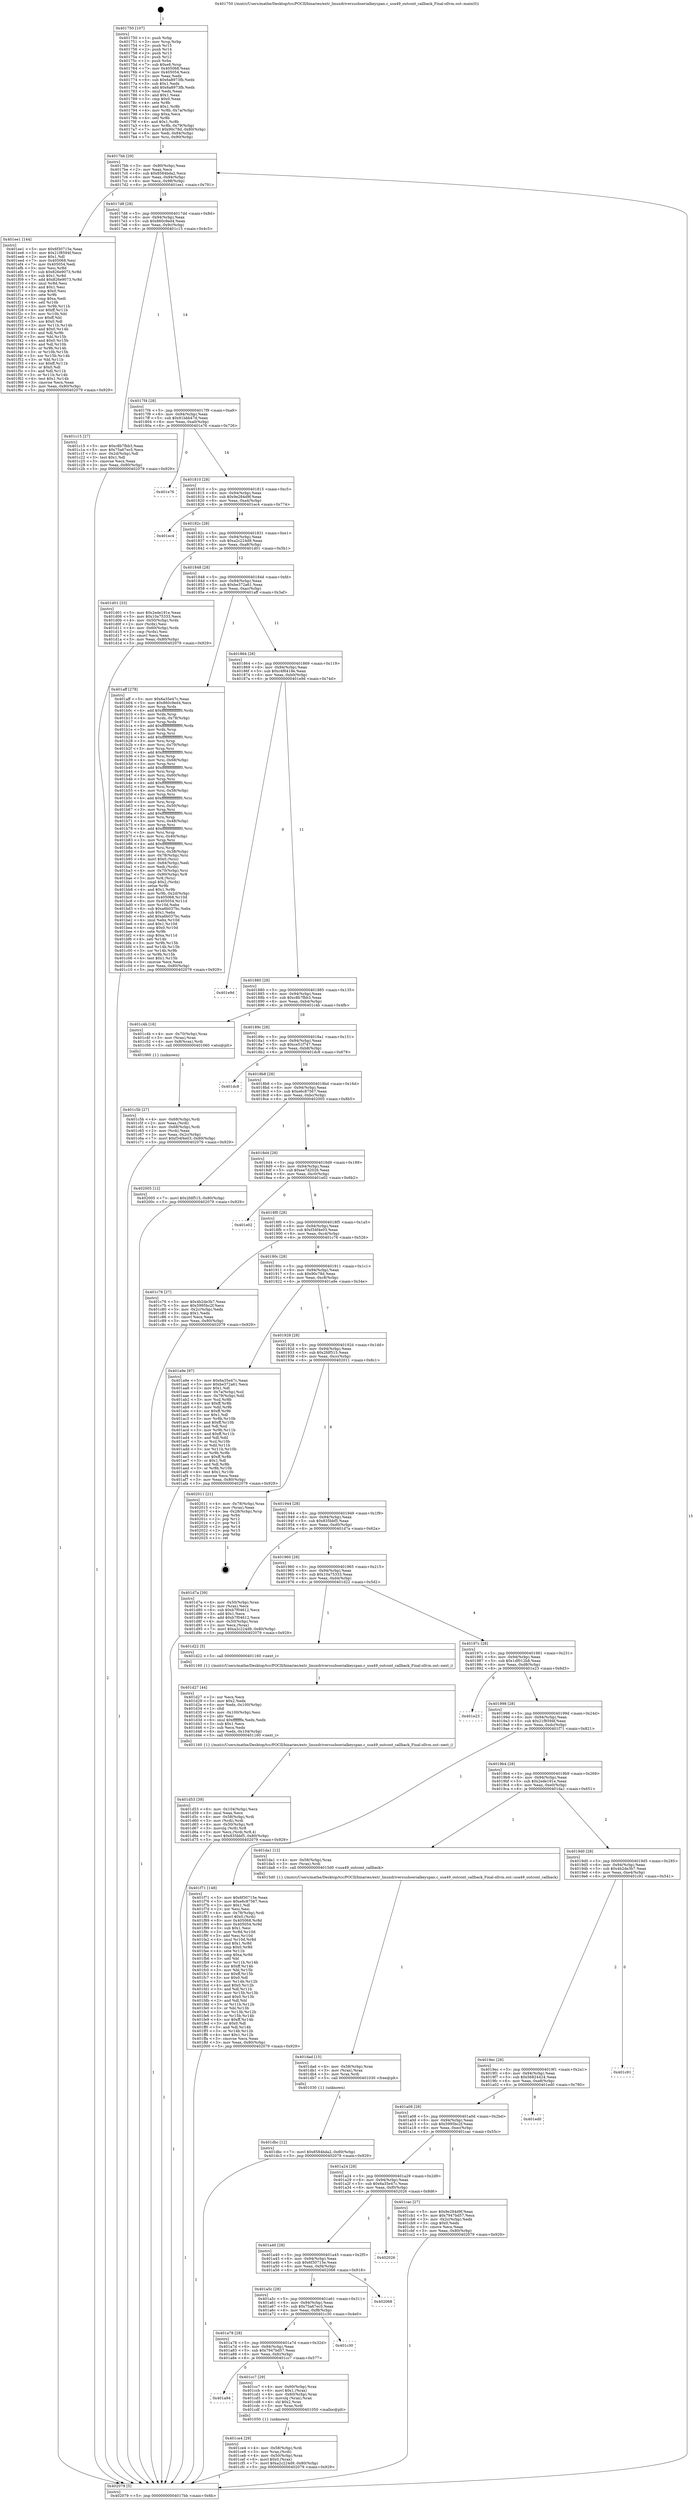 digraph "0x401750" {
  label = "0x401750 (/mnt/c/Users/mathe/Desktop/tcc/POCII/binaries/extr_linuxdriversusbserialkeyspan.c_usa49_outcont_callback_Final-ollvm.out::main(0))"
  labelloc = "t"
  node[shape=record]

  Entry [label="",width=0.3,height=0.3,shape=circle,fillcolor=black,style=filled]
  "0x4017bb" [label="{
     0x4017bb [29]\l
     | [instrs]\l
     &nbsp;&nbsp;0x4017bb \<+3\>: mov -0x80(%rbp),%eax\l
     &nbsp;&nbsp;0x4017be \<+2\>: mov %eax,%ecx\l
     &nbsp;&nbsp;0x4017c0 \<+6\>: sub $0x8584bda2,%ecx\l
     &nbsp;&nbsp;0x4017c6 \<+6\>: mov %eax,-0x94(%rbp)\l
     &nbsp;&nbsp;0x4017cc \<+6\>: mov %ecx,-0x98(%rbp)\l
     &nbsp;&nbsp;0x4017d2 \<+6\>: je 0000000000401ee1 \<main+0x791\>\l
  }"]
  "0x401ee1" [label="{
     0x401ee1 [144]\l
     | [instrs]\l
     &nbsp;&nbsp;0x401ee1 \<+5\>: mov $0x6f30715e,%eax\l
     &nbsp;&nbsp;0x401ee6 \<+5\>: mov $0x21f8594f,%ecx\l
     &nbsp;&nbsp;0x401eeb \<+2\>: mov $0x1,%dl\l
     &nbsp;&nbsp;0x401eed \<+7\>: mov 0x405068,%esi\l
     &nbsp;&nbsp;0x401ef4 \<+7\>: mov 0x405054,%edi\l
     &nbsp;&nbsp;0x401efb \<+3\>: mov %esi,%r8d\l
     &nbsp;&nbsp;0x401efe \<+7\>: sub $0x826e9073,%r8d\l
     &nbsp;&nbsp;0x401f05 \<+4\>: sub $0x1,%r8d\l
     &nbsp;&nbsp;0x401f09 \<+7\>: add $0x826e9073,%r8d\l
     &nbsp;&nbsp;0x401f10 \<+4\>: imul %r8d,%esi\l
     &nbsp;&nbsp;0x401f14 \<+3\>: and $0x1,%esi\l
     &nbsp;&nbsp;0x401f17 \<+3\>: cmp $0x0,%esi\l
     &nbsp;&nbsp;0x401f1a \<+4\>: sete %r9b\l
     &nbsp;&nbsp;0x401f1e \<+3\>: cmp $0xa,%edi\l
     &nbsp;&nbsp;0x401f21 \<+4\>: setl %r10b\l
     &nbsp;&nbsp;0x401f25 \<+3\>: mov %r9b,%r11b\l
     &nbsp;&nbsp;0x401f28 \<+4\>: xor $0xff,%r11b\l
     &nbsp;&nbsp;0x401f2c \<+3\>: mov %r10b,%bl\l
     &nbsp;&nbsp;0x401f2f \<+3\>: xor $0xff,%bl\l
     &nbsp;&nbsp;0x401f32 \<+3\>: xor $0x0,%dl\l
     &nbsp;&nbsp;0x401f35 \<+3\>: mov %r11b,%r14b\l
     &nbsp;&nbsp;0x401f38 \<+4\>: and $0x0,%r14b\l
     &nbsp;&nbsp;0x401f3c \<+3\>: and %dl,%r9b\l
     &nbsp;&nbsp;0x401f3f \<+3\>: mov %bl,%r15b\l
     &nbsp;&nbsp;0x401f42 \<+4\>: and $0x0,%r15b\l
     &nbsp;&nbsp;0x401f46 \<+3\>: and %dl,%r10b\l
     &nbsp;&nbsp;0x401f49 \<+3\>: or %r9b,%r14b\l
     &nbsp;&nbsp;0x401f4c \<+3\>: or %r10b,%r15b\l
     &nbsp;&nbsp;0x401f4f \<+3\>: xor %r15b,%r14b\l
     &nbsp;&nbsp;0x401f52 \<+3\>: or %bl,%r11b\l
     &nbsp;&nbsp;0x401f55 \<+4\>: xor $0xff,%r11b\l
     &nbsp;&nbsp;0x401f59 \<+3\>: or $0x0,%dl\l
     &nbsp;&nbsp;0x401f5c \<+3\>: and %dl,%r11b\l
     &nbsp;&nbsp;0x401f5f \<+3\>: or %r11b,%r14b\l
     &nbsp;&nbsp;0x401f62 \<+4\>: test $0x1,%r14b\l
     &nbsp;&nbsp;0x401f66 \<+3\>: cmovne %ecx,%eax\l
     &nbsp;&nbsp;0x401f69 \<+3\>: mov %eax,-0x80(%rbp)\l
     &nbsp;&nbsp;0x401f6c \<+5\>: jmp 0000000000402079 \<main+0x929\>\l
  }"]
  "0x4017d8" [label="{
     0x4017d8 [28]\l
     | [instrs]\l
     &nbsp;&nbsp;0x4017d8 \<+5\>: jmp 00000000004017dd \<main+0x8d\>\l
     &nbsp;&nbsp;0x4017dd \<+6\>: mov -0x94(%rbp),%eax\l
     &nbsp;&nbsp;0x4017e3 \<+5\>: sub $0x860c9ed4,%eax\l
     &nbsp;&nbsp;0x4017e8 \<+6\>: mov %eax,-0x9c(%rbp)\l
     &nbsp;&nbsp;0x4017ee \<+6\>: je 0000000000401c15 \<main+0x4c5\>\l
  }"]
  Exit [label="",width=0.3,height=0.3,shape=circle,fillcolor=black,style=filled,peripheries=2]
  "0x401c15" [label="{
     0x401c15 [27]\l
     | [instrs]\l
     &nbsp;&nbsp;0x401c15 \<+5\>: mov $0xc8b7fbb3,%eax\l
     &nbsp;&nbsp;0x401c1a \<+5\>: mov $0x75a67ec5,%ecx\l
     &nbsp;&nbsp;0x401c1f \<+3\>: mov -0x2d(%rbp),%dl\l
     &nbsp;&nbsp;0x401c22 \<+3\>: test $0x1,%dl\l
     &nbsp;&nbsp;0x401c25 \<+3\>: cmovne %ecx,%eax\l
     &nbsp;&nbsp;0x401c28 \<+3\>: mov %eax,-0x80(%rbp)\l
     &nbsp;&nbsp;0x401c2b \<+5\>: jmp 0000000000402079 \<main+0x929\>\l
  }"]
  "0x4017f4" [label="{
     0x4017f4 [28]\l
     | [instrs]\l
     &nbsp;&nbsp;0x4017f4 \<+5\>: jmp 00000000004017f9 \<main+0xa9\>\l
     &nbsp;&nbsp;0x4017f9 \<+6\>: mov -0x94(%rbp),%eax\l
     &nbsp;&nbsp;0x4017ff \<+5\>: sub $0x91bbb47d,%eax\l
     &nbsp;&nbsp;0x401804 \<+6\>: mov %eax,-0xa0(%rbp)\l
     &nbsp;&nbsp;0x40180a \<+6\>: je 0000000000401e76 \<main+0x726\>\l
  }"]
  "0x401dbc" [label="{
     0x401dbc [12]\l
     | [instrs]\l
     &nbsp;&nbsp;0x401dbc \<+7\>: movl $0x8584bda2,-0x80(%rbp)\l
     &nbsp;&nbsp;0x401dc3 \<+5\>: jmp 0000000000402079 \<main+0x929\>\l
  }"]
  "0x401e76" [label="{
     0x401e76\l
  }", style=dashed]
  "0x401810" [label="{
     0x401810 [28]\l
     | [instrs]\l
     &nbsp;&nbsp;0x401810 \<+5\>: jmp 0000000000401815 \<main+0xc5\>\l
     &nbsp;&nbsp;0x401815 \<+6\>: mov -0x94(%rbp),%eax\l
     &nbsp;&nbsp;0x40181b \<+5\>: sub $0x9e284d9f,%eax\l
     &nbsp;&nbsp;0x401820 \<+6\>: mov %eax,-0xa4(%rbp)\l
     &nbsp;&nbsp;0x401826 \<+6\>: je 0000000000401ec4 \<main+0x774\>\l
  }"]
  "0x401dad" [label="{
     0x401dad [15]\l
     | [instrs]\l
     &nbsp;&nbsp;0x401dad \<+4\>: mov -0x58(%rbp),%rax\l
     &nbsp;&nbsp;0x401db1 \<+3\>: mov (%rax),%rax\l
     &nbsp;&nbsp;0x401db4 \<+3\>: mov %rax,%rdi\l
     &nbsp;&nbsp;0x401db7 \<+5\>: call 0000000000401030 \<free@plt\>\l
     | [calls]\l
     &nbsp;&nbsp;0x401030 \{1\} (unknown)\l
  }"]
  "0x401ec4" [label="{
     0x401ec4\l
  }", style=dashed]
  "0x40182c" [label="{
     0x40182c [28]\l
     | [instrs]\l
     &nbsp;&nbsp;0x40182c \<+5\>: jmp 0000000000401831 \<main+0xe1\>\l
     &nbsp;&nbsp;0x401831 \<+6\>: mov -0x94(%rbp),%eax\l
     &nbsp;&nbsp;0x401837 \<+5\>: sub $0xa2c224d9,%eax\l
     &nbsp;&nbsp;0x40183c \<+6\>: mov %eax,-0xa8(%rbp)\l
     &nbsp;&nbsp;0x401842 \<+6\>: je 0000000000401d01 \<main+0x5b1\>\l
  }"]
  "0x401d53" [label="{
     0x401d53 [39]\l
     | [instrs]\l
     &nbsp;&nbsp;0x401d53 \<+6\>: mov -0x104(%rbp),%ecx\l
     &nbsp;&nbsp;0x401d59 \<+3\>: imul %eax,%ecx\l
     &nbsp;&nbsp;0x401d5c \<+4\>: mov -0x58(%rbp),%rdi\l
     &nbsp;&nbsp;0x401d60 \<+3\>: mov (%rdi),%rdi\l
     &nbsp;&nbsp;0x401d63 \<+4\>: mov -0x50(%rbp),%r8\l
     &nbsp;&nbsp;0x401d67 \<+3\>: movslq (%r8),%r8\l
     &nbsp;&nbsp;0x401d6a \<+4\>: mov %ecx,(%rdi,%r8,4)\l
     &nbsp;&nbsp;0x401d6e \<+7\>: movl $0x835bbf5,-0x80(%rbp)\l
     &nbsp;&nbsp;0x401d75 \<+5\>: jmp 0000000000402079 \<main+0x929\>\l
  }"]
  "0x401d01" [label="{
     0x401d01 [33]\l
     | [instrs]\l
     &nbsp;&nbsp;0x401d01 \<+5\>: mov $0x2ede191e,%eax\l
     &nbsp;&nbsp;0x401d06 \<+5\>: mov $0x10a75333,%ecx\l
     &nbsp;&nbsp;0x401d0b \<+4\>: mov -0x50(%rbp),%rdx\l
     &nbsp;&nbsp;0x401d0f \<+2\>: mov (%rdx),%esi\l
     &nbsp;&nbsp;0x401d11 \<+4\>: mov -0x60(%rbp),%rdx\l
     &nbsp;&nbsp;0x401d15 \<+2\>: cmp (%rdx),%esi\l
     &nbsp;&nbsp;0x401d17 \<+3\>: cmovl %ecx,%eax\l
     &nbsp;&nbsp;0x401d1a \<+3\>: mov %eax,-0x80(%rbp)\l
     &nbsp;&nbsp;0x401d1d \<+5\>: jmp 0000000000402079 \<main+0x929\>\l
  }"]
  "0x401848" [label="{
     0x401848 [28]\l
     | [instrs]\l
     &nbsp;&nbsp;0x401848 \<+5\>: jmp 000000000040184d \<main+0xfd\>\l
     &nbsp;&nbsp;0x40184d \<+6\>: mov -0x94(%rbp),%eax\l
     &nbsp;&nbsp;0x401853 \<+5\>: sub $0xbe372a61,%eax\l
     &nbsp;&nbsp;0x401858 \<+6\>: mov %eax,-0xac(%rbp)\l
     &nbsp;&nbsp;0x40185e \<+6\>: je 0000000000401aff \<main+0x3af\>\l
  }"]
  "0x401d27" [label="{
     0x401d27 [44]\l
     | [instrs]\l
     &nbsp;&nbsp;0x401d27 \<+2\>: xor %ecx,%ecx\l
     &nbsp;&nbsp;0x401d29 \<+5\>: mov $0x2,%edx\l
     &nbsp;&nbsp;0x401d2e \<+6\>: mov %edx,-0x100(%rbp)\l
     &nbsp;&nbsp;0x401d34 \<+1\>: cltd\l
     &nbsp;&nbsp;0x401d35 \<+6\>: mov -0x100(%rbp),%esi\l
     &nbsp;&nbsp;0x401d3b \<+2\>: idiv %esi\l
     &nbsp;&nbsp;0x401d3d \<+6\>: imul $0xfffffffe,%edx,%edx\l
     &nbsp;&nbsp;0x401d43 \<+3\>: sub $0x1,%ecx\l
     &nbsp;&nbsp;0x401d46 \<+2\>: sub %ecx,%edx\l
     &nbsp;&nbsp;0x401d48 \<+6\>: mov %edx,-0x104(%rbp)\l
     &nbsp;&nbsp;0x401d4e \<+5\>: call 0000000000401160 \<next_i\>\l
     | [calls]\l
     &nbsp;&nbsp;0x401160 \{1\} (/mnt/c/Users/mathe/Desktop/tcc/POCII/binaries/extr_linuxdriversusbserialkeyspan.c_usa49_outcont_callback_Final-ollvm.out::next_i)\l
  }"]
  "0x401aff" [label="{
     0x401aff [278]\l
     | [instrs]\l
     &nbsp;&nbsp;0x401aff \<+5\>: mov $0x6a35e47c,%eax\l
     &nbsp;&nbsp;0x401b04 \<+5\>: mov $0x860c9ed4,%ecx\l
     &nbsp;&nbsp;0x401b09 \<+3\>: mov %rsp,%rdx\l
     &nbsp;&nbsp;0x401b0c \<+4\>: add $0xfffffffffffffff0,%rdx\l
     &nbsp;&nbsp;0x401b10 \<+3\>: mov %rdx,%rsp\l
     &nbsp;&nbsp;0x401b13 \<+4\>: mov %rdx,-0x78(%rbp)\l
     &nbsp;&nbsp;0x401b17 \<+3\>: mov %rsp,%rdx\l
     &nbsp;&nbsp;0x401b1a \<+4\>: add $0xfffffffffffffff0,%rdx\l
     &nbsp;&nbsp;0x401b1e \<+3\>: mov %rdx,%rsp\l
     &nbsp;&nbsp;0x401b21 \<+3\>: mov %rsp,%rsi\l
     &nbsp;&nbsp;0x401b24 \<+4\>: add $0xfffffffffffffff0,%rsi\l
     &nbsp;&nbsp;0x401b28 \<+3\>: mov %rsi,%rsp\l
     &nbsp;&nbsp;0x401b2b \<+4\>: mov %rsi,-0x70(%rbp)\l
     &nbsp;&nbsp;0x401b2f \<+3\>: mov %rsp,%rsi\l
     &nbsp;&nbsp;0x401b32 \<+4\>: add $0xfffffffffffffff0,%rsi\l
     &nbsp;&nbsp;0x401b36 \<+3\>: mov %rsi,%rsp\l
     &nbsp;&nbsp;0x401b39 \<+4\>: mov %rsi,-0x68(%rbp)\l
     &nbsp;&nbsp;0x401b3d \<+3\>: mov %rsp,%rsi\l
     &nbsp;&nbsp;0x401b40 \<+4\>: add $0xfffffffffffffff0,%rsi\l
     &nbsp;&nbsp;0x401b44 \<+3\>: mov %rsi,%rsp\l
     &nbsp;&nbsp;0x401b47 \<+4\>: mov %rsi,-0x60(%rbp)\l
     &nbsp;&nbsp;0x401b4b \<+3\>: mov %rsp,%rsi\l
     &nbsp;&nbsp;0x401b4e \<+4\>: add $0xfffffffffffffff0,%rsi\l
     &nbsp;&nbsp;0x401b52 \<+3\>: mov %rsi,%rsp\l
     &nbsp;&nbsp;0x401b55 \<+4\>: mov %rsi,-0x58(%rbp)\l
     &nbsp;&nbsp;0x401b59 \<+3\>: mov %rsp,%rsi\l
     &nbsp;&nbsp;0x401b5c \<+4\>: add $0xfffffffffffffff0,%rsi\l
     &nbsp;&nbsp;0x401b60 \<+3\>: mov %rsi,%rsp\l
     &nbsp;&nbsp;0x401b63 \<+4\>: mov %rsi,-0x50(%rbp)\l
     &nbsp;&nbsp;0x401b67 \<+3\>: mov %rsp,%rsi\l
     &nbsp;&nbsp;0x401b6a \<+4\>: add $0xfffffffffffffff0,%rsi\l
     &nbsp;&nbsp;0x401b6e \<+3\>: mov %rsi,%rsp\l
     &nbsp;&nbsp;0x401b71 \<+4\>: mov %rsi,-0x48(%rbp)\l
     &nbsp;&nbsp;0x401b75 \<+3\>: mov %rsp,%rsi\l
     &nbsp;&nbsp;0x401b78 \<+4\>: add $0xfffffffffffffff0,%rsi\l
     &nbsp;&nbsp;0x401b7c \<+3\>: mov %rsi,%rsp\l
     &nbsp;&nbsp;0x401b7f \<+4\>: mov %rsi,-0x40(%rbp)\l
     &nbsp;&nbsp;0x401b83 \<+3\>: mov %rsp,%rsi\l
     &nbsp;&nbsp;0x401b86 \<+4\>: add $0xfffffffffffffff0,%rsi\l
     &nbsp;&nbsp;0x401b8a \<+3\>: mov %rsi,%rsp\l
     &nbsp;&nbsp;0x401b8d \<+4\>: mov %rsi,-0x38(%rbp)\l
     &nbsp;&nbsp;0x401b91 \<+4\>: mov -0x78(%rbp),%rsi\l
     &nbsp;&nbsp;0x401b95 \<+6\>: movl $0x0,(%rsi)\l
     &nbsp;&nbsp;0x401b9b \<+6\>: mov -0x84(%rbp),%edi\l
     &nbsp;&nbsp;0x401ba1 \<+2\>: mov %edi,(%rdx)\l
     &nbsp;&nbsp;0x401ba3 \<+4\>: mov -0x70(%rbp),%rsi\l
     &nbsp;&nbsp;0x401ba7 \<+7\>: mov -0x90(%rbp),%r8\l
     &nbsp;&nbsp;0x401bae \<+3\>: mov %r8,(%rsi)\l
     &nbsp;&nbsp;0x401bb1 \<+3\>: cmpl $0x2,(%rdx)\l
     &nbsp;&nbsp;0x401bb4 \<+4\>: setne %r9b\l
     &nbsp;&nbsp;0x401bb8 \<+4\>: and $0x1,%r9b\l
     &nbsp;&nbsp;0x401bbc \<+4\>: mov %r9b,-0x2d(%rbp)\l
     &nbsp;&nbsp;0x401bc0 \<+8\>: mov 0x405068,%r10d\l
     &nbsp;&nbsp;0x401bc8 \<+8\>: mov 0x405054,%r11d\l
     &nbsp;&nbsp;0x401bd0 \<+3\>: mov %r10d,%ebx\l
     &nbsp;&nbsp;0x401bd3 \<+6\>: sub $0xa6b037bc,%ebx\l
     &nbsp;&nbsp;0x401bd9 \<+3\>: sub $0x1,%ebx\l
     &nbsp;&nbsp;0x401bdc \<+6\>: add $0xa6b037bc,%ebx\l
     &nbsp;&nbsp;0x401be2 \<+4\>: imul %ebx,%r10d\l
     &nbsp;&nbsp;0x401be6 \<+4\>: and $0x1,%r10d\l
     &nbsp;&nbsp;0x401bea \<+4\>: cmp $0x0,%r10d\l
     &nbsp;&nbsp;0x401bee \<+4\>: sete %r9b\l
     &nbsp;&nbsp;0x401bf2 \<+4\>: cmp $0xa,%r11d\l
     &nbsp;&nbsp;0x401bf6 \<+4\>: setl %r14b\l
     &nbsp;&nbsp;0x401bfa \<+3\>: mov %r9b,%r15b\l
     &nbsp;&nbsp;0x401bfd \<+3\>: and %r14b,%r15b\l
     &nbsp;&nbsp;0x401c00 \<+3\>: xor %r14b,%r9b\l
     &nbsp;&nbsp;0x401c03 \<+3\>: or %r9b,%r15b\l
     &nbsp;&nbsp;0x401c06 \<+4\>: test $0x1,%r15b\l
     &nbsp;&nbsp;0x401c0a \<+3\>: cmovne %ecx,%eax\l
     &nbsp;&nbsp;0x401c0d \<+3\>: mov %eax,-0x80(%rbp)\l
     &nbsp;&nbsp;0x401c10 \<+5\>: jmp 0000000000402079 \<main+0x929\>\l
  }"]
  "0x401864" [label="{
     0x401864 [28]\l
     | [instrs]\l
     &nbsp;&nbsp;0x401864 \<+5\>: jmp 0000000000401869 \<main+0x119\>\l
     &nbsp;&nbsp;0x401869 \<+6\>: mov -0x94(%rbp),%eax\l
     &nbsp;&nbsp;0x40186f \<+5\>: sub $0xc4f6418e,%eax\l
     &nbsp;&nbsp;0x401874 \<+6\>: mov %eax,-0xb0(%rbp)\l
     &nbsp;&nbsp;0x40187a \<+6\>: je 0000000000401e9d \<main+0x74d\>\l
  }"]
  "0x401ce4" [label="{
     0x401ce4 [29]\l
     | [instrs]\l
     &nbsp;&nbsp;0x401ce4 \<+4\>: mov -0x58(%rbp),%rdi\l
     &nbsp;&nbsp;0x401ce8 \<+3\>: mov %rax,(%rdi)\l
     &nbsp;&nbsp;0x401ceb \<+4\>: mov -0x50(%rbp),%rax\l
     &nbsp;&nbsp;0x401cef \<+6\>: movl $0x0,(%rax)\l
     &nbsp;&nbsp;0x401cf5 \<+7\>: movl $0xa2c224d9,-0x80(%rbp)\l
     &nbsp;&nbsp;0x401cfc \<+5\>: jmp 0000000000402079 \<main+0x929\>\l
  }"]
  "0x401e9d" [label="{
     0x401e9d\l
  }", style=dashed]
  "0x401880" [label="{
     0x401880 [28]\l
     | [instrs]\l
     &nbsp;&nbsp;0x401880 \<+5\>: jmp 0000000000401885 \<main+0x135\>\l
     &nbsp;&nbsp;0x401885 \<+6\>: mov -0x94(%rbp),%eax\l
     &nbsp;&nbsp;0x40188b \<+5\>: sub $0xc8b7fbb3,%eax\l
     &nbsp;&nbsp;0x401890 \<+6\>: mov %eax,-0xb4(%rbp)\l
     &nbsp;&nbsp;0x401896 \<+6\>: je 0000000000401c4b \<main+0x4fb\>\l
  }"]
  "0x401a94" [label="{
     0x401a94\l
  }", style=dashed]
  "0x401c4b" [label="{
     0x401c4b [16]\l
     | [instrs]\l
     &nbsp;&nbsp;0x401c4b \<+4\>: mov -0x70(%rbp),%rax\l
     &nbsp;&nbsp;0x401c4f \<+3\>: mov (%rax),%rax\l
     &nbsp;&nbsp;0x401c52 \<+4\>: mov 0x8(%rax),%rdi\l
     &nbsp;&nbsp;0x401c56 \<+5\>: call 0000000000401060 \<atoi@plt\>\l
     | [calls]\l
     &nbsp;&nbsp;0x401060 \{1\} (unknown)\l
  }"]
  "0x40189c" [label="{
     0x40189c [28]\l
     | [instrs]\l
     &nbsp;&nbsp;0x40189c \<+5\>: jmp 00000000004018a1 \<main+0x151\>\l
     &nbsp;&nbsp;0x4018a1 \<+6\>: mov -0x94(%rbp),%eax\l
     &nbsp;&nbsp;0x4018a7 \<+5\>: sub $0xce51f747,%eax\l
     &nbsp;&nbsp;0x4018ac \<+6\>: mov %eax,-0xb8(%rbp)\l
     &nbsp;&nbsp;0x4018b2 \<+6\>: je 0000000000401dc8 \<main+0x678\>\l
  }"]
  "0x401cc7" [label="{
     0x401cc7 [29]\l
     | [instrs]\l
     &nbsp;&nbsp;0x401cc7 \<+4\>: mov -0x60(%rbp),%rax\l
     &nbsp;&nbsp;0x401ccb \<+6\>: movl $0x1,(%rax)\l
     &nbsp;&nbsp;0x401cd1 \<+4\>: mov -0x60(%rbp),%rax\l
     &nbsp;&nbsp;0x401cd5 \<+3\>: movslq (%rax),%rax\l
     &nbsp;&nbsp;0x401cd8 \<+4\>: shl $0x2,%rax\l
     &nbsp;&nbsp;0x401cdc \<+3\>: mov %rax,%rdi\l
     &nbsp;&nbsp;0x401cdf \<+5\>: call 0000000000401050 \<malloc@plt\>\l
     | [calls]\l
     &nbsp;&nbsp;0x401050 \{1\} (unknown)\l
  }"]
  "0x401dc8" [label="{
     0x401dc8\l
  }", style=dashed]
  "0x4018b8" [label="{
     0x4018b8 [28]\l
     | [instrs]\l
     &nbsp;&nbsp;0x4018b8 \<+5\>: jmp 00000000004018bd \<main+0x16d\>\l
     &nbsp;&nbsp;0x4018bd \<+6\>: mov -0x94(%rbp),%eax\l
     &nbsp;&nbsp;0x4018c3 \<+5\>: sub $0xe6c87567,%eax\l
     &nbsp;&nbsp;0x4018c8 \<+6\>: mov %eax,-0xbc(%rbp)\l
     &nbsp;&nbsp;0x4018ce \<+6\>: je 0000000000402005 \<main+0x8b5\>\l
  }"]
  "0x401a78" [label="{
     0x401a78 [28]\l
     | [instrs]\l
     &nbsp;&nbsp;0x401a78 \<+5\>: jmp 0000000000401a7d \<main+0x32d\>\l
     &nbsp;&nbsp;0x401a7d \<+6\>: mov -0x94(%rbp),%eax\l
     &nbsp;&nbsp;0x401a83 \<+5\>: sub $0x7947bd57,%eax\l
     &nbsp;&nbsp;0x401a88 \<+6\>: mov %eax,-0xfc(%rbp)\l
     &nbsp;&nbsp;0x401a8e \<+6\>: je 0000000000401cc7 \<main+0x577\>\l
  }"]
  "0x402005" [label="{
     0x402005 [12]\l
     | [instrs]\l
     &nbsp;&nbsp;0x402005 \<+7\>: movl $0x2fdf515,-0x80(%rbp)\l
     &nbsp;&nbsp;0x40200c \<+5\>: jmp 0000000000402079 \<main+0x929\>\l
  }"]
  "0x4018d4" [label="{
     0x4018d4 [28]\l
     | [instrs]\l
     &nbsp;&nbsp;0x4018d4 \<+5\>: jmp 00000000004018d9 \<main+0x189\>\l
     &nbsp;&nbsp;0x4018d9 \<+6\>: mov -0x94(%rbp),%eax\l
     &nbsp;&nbsp;0x4018df \<+5\>: sub $0xee7d2026,%eax\l
     &nbsp;&nbsp;0x4018e4 \<+6\>: mov %eax,-0xc0(%rbp)\l
     &nbsp;&nbsp;0x4018ea \<+6\>: je 0000000000401e02 \<main+0x6b2\>\l
  }"]
  "0x401c30" [label="{
     0x401c30\l
  }", style=dashed]
  "0x401e02" [label="{
     0x401e02\l
  }", style=dashed]
  "0x4018f0" [label="{
     0x4018f0 [28]\l
     | [instrs]\l
     &nbsp;&nbsp;0x4018f0 \<+5\>: jmp 00000000004018f5 \<main+0x1a5\>\l
     &nbsp;&nbsp;0x4018f5 \<+6\>: mov -0x94(%rbp),%eax\l
     &nbsp;&nbsp;0x4018fb \<+5\>: sub $0xf34f4e03,%eax\l
     &nbsp;&nbsp;0x401900 \<+6\>: mov %eax,-0xc4(%rbp)\l
     &nbsp;&nbsp;0x401906 \<+6\>: je 0000000000401c76 \<main+0x526\>\l
  }"]
  "0x401a5c" [label="{
     0x401a5c [28]\l
     | [instrs]\l
     &nbsp;&nbsp;0x401a5c \<+5\>: jmp 0000000000401a61 \<main+0x311\>\l
     &nbsp;&nbsp;0x401a61 \<+6\>: mov -0x94(%rbp),%eax\l
     &nbsp;&nbsp;0x401a67 \<+5\>: sub $0x75a67ec5,%eax\l
     &nbsp;&nbsp;0x401a6c \<+6\>: mov %eax,-0xf8(%rbp)\l
     &nbsp;&nbsp;0x401a72 \<+6\>: je 0000000000401c30 \<main+0x4e0\>\l
  }"]
  "0x401c76" [label="{
     0x401c76 [27]\l
     | [instrs]\l
     &nbsp;&nbsp;0x401c76 \<+5\>: mov $0x4b2de3b7,%eax\l
     &nbsp;&nbsp;0x401c7b \<+5\>: mov $0x5995bc2f,%ecx\l
     &nbsp;&nbsp;0x401c80 \<+3\>: mov -0x2c(%rbp),%edx\l
     &nbsp;&nbsp;0x401c83 \<+3\>: cmp $0x1,%edx\l
     &nbsp;&nbsp;0x401c86 \<+3\>: cmovl %ecx,%eax\l
     &nbsp;&nbsp;0x401c89 \<+3\>: mov %eax,-0x80(%rbp)\l
     &nbsp;&nbsp;0x401c8c \<+5\>: jmp 0000000000402079 \<main+0x929\>\l
  }"]
  "0x40190c" [label="{
     0x40190c [28]\l
     | [instrs]\l
     &nbsp;&nbsp;0x40190c \<+5\>: jmp 0000000000401911 \<main+0x1c1\>\l
     &nbsp;&nbsp;0x401911 \<+6\>: mov -0x94(%rbp),%eax\l
     &nbsp;&nbsp;0x401917 \<+5\>: sub $0x90c78d,%eax\l
     &nbsp;&nbsp;0x40191c \<+6\>: mov %eax,-0xc8(%rbp)\l
     &nbsp;&nbsp;0x401922 \<+6\>: je 0000000000401a9e \<main+0x34e\>\l
  }"]
  "0x402068" [label="{
     0x402068\l
  }", style=dashed]
  "0x401a9e" [label="{
     0x401a9e [97]\l
     | [instrs]\l
     &nbsp;&nbsp;0x401a9e \<+5\>: mov $0x6a35e47c,%eax\l
     &nbsp;&nbsp;0x401aa3 \<+5\>: mov $0xbe372a61,%ecx\l
     &nbsp;&nbsp;0x401aa8 \<+2\>: mov $0x1,%dl\l
     &nbsp;&nbsp;0x401aaa \<+4\>: mov -0x7a(%rbp),%sil\l
     &nbsp;&nbsp;0x401aae \<+4\>: mov -0x79(%rbp),%dil\l
     &nbsp;&nbsp;0x401ab2 \<+3\>: mov %sil,%r8b\l
     &nbsp;&nbsp;0x401ab5 \<+4\>: xor $0xff,%r8b\l
     &nbsp;&nbsp;0x401ab9 \<+3\>: mov %dil,%r9b\l
     &nbsp;&nbsp;0x401abc \<+4\>: xor $0xff,%r9b\l
     &nbsp;&nbsp;0x401ac0 \<+3\>: xor $0x1,%dl\l
     &nbsp;&nbsp;0x401ac3 \<+3\>: mov %r8b,%r10b\l
     &nbsp;&nbsp;0x401ac6 \<+4\>: and $0xff,%r10b\l
     &nbsp;&nbsp;0x401aca \<+3\>: and %dl,%sil\l
     &nbsp;&nbsp;0x401acd \<+3\>: mov %r9b,%r11b\l
     &nbsp;&nbsp;0x401ad0 \<+4\>: and $0xff,%r11b\l
     &nbsp;&nbsp;0x401ad4 \<+3\>: and %dl,%dil\l
     &nbsp;&nbsp;0x401ad7 \<+3\>: or %sil,%r10b\l
     &nbsp;&nbsp;0x401ada \<+3\>: or %dil,%r11b\l
     &nbsp;&nbsp;0x401add \<+3\>: xor %r11b,%r10b\l
     &nbsp;&nbsp;0x401ae0 \<+3\>: or %r9b,%r8b\l
     &nbsp;&nbsp;0x401ae3 \<+4\>: xor $0xff,%r8b\l
     &nbsp;&nbsp;0x401ae7 \<+3\>: or $0x1,%dl\l
     &nbsp;&nbsp;0x401aea \<+3\>: and %dl,%r8b\l
     &nbsp;&nbsp;0x401aed \<+3\>: or %r8b,%r10b\l
     &nbsp;&nbsp;0x401af0 \<+4\>: test $0x1,%r10b\l
     &nbsp;&nbsp;0x401af4 \<+3\>: cmovne %ecx,%eax\l
     &nbsp;&nbsp;0x401af7 \<+3\>: mov %eax,-0x80(%rbp)\l
     &nbsp;&nbsp;0x401afa \<+5\>: jmp 0000000000402079 \<main+0x929\>\l
  }"]
  "0x401928" [label="{
     0x401928 [28]\l
     | [instrs]\l
     &nbsp;&nbsp;0x401928 \<+5\>: jmp 000000000040192d \<main+0x1dd\>\l
     &nbsp;&nbsp;0x40192d \<+6\>: mov -0x94(%rbp),%eax\l
     &nbsp;&nbsp;0x401933 \<+5\>: sub $0x2fdf515,%eax\l
     &nbsp;&nbsp;0x401938 \<+6\>: mov %eax,-0xcc(%rbp)\l
     &nbsp;&nbsp;0x40193e \<+6\>: je 0000000000402011 \<main+0x8c1\>\l
  }"]
  "0x402079" [label="{
     0x402079 [5]\l
     | [instrs]\l
     &nbsp;&nbsp;0x402079 \<+5\>: jmp 00000000004017bb \<main+0x6b\>\l
  }"]
  "0x401750" [label="{
     0x401750 [107]\l
     | [instrs]\l
     &nbsp;&nbsp;0x401750 \<+1\>: push %rbp\l
     &nbsp;&nbsp;0x401751 \<+3\>: mov %rsp,%rbp\l
     &nbsp;&nbsp;0x401754 \<+2\>: push %r15\l
     &nbsp;&nbsp;0x401756 \<+2\>: push %r14\l
     &nbsp;&nbsp;0x401758 \<+2\>: push %r13\l
     &nbsp;&nbsp;0x40175a \<+2\>: push %r12\l
     &nbsp;&nbsp;0x40175c \<+1\>: push %rbx\l
     &nbsp;&nbsp;0x40175d \<+7\>: sub $0xe8,%rsp\l
     &nbsp;&nbsp;0x401764 \<+7\>: mov 0x405068,%eax\l
     &nbsp;&nbsp;0x40176b \<+7\>: mov 0x405054,%ecx\l
     &nbsp;&nbsp;0x401772 \<+2\>: mov %eax,%edx\l
     &nbsp;&nbsp;0x401774 \<+6\>: sub $0x6a8973fb,%edx\l
     &nbsp;&nbsp;0x40177a \<+3\>: sub $0x1,%edx\l
     &nbsp;&nbsp;0x40177d \<+6\>: add $0x6a8973fb,%edx\l
     &nbsp;&nbsp;0x401783 \<+3\>: imul %edx,%eax\l
     &nbsp;&nbsp;0x401786 \<+3\>: and $0x1,%eax\l
     &nbsp;&nbsp;0x401789 \<+3\>: cmp $0x0,%eax\l
     &nbsp;&nbsp;0x40178c \<+4\>: sete %r8b\l
     &nbsp;&nbsp;0x401790 \<+4\>: and $0x1,%r8b\l
     &nbsp;&nbsp;0x401794 \<+4\>: mov %r8b,-0x7a(%rbp)\l
     &nbsp;&nbsp;0x401798 \<+3\>: cmp $0xa,%ecx\l
     &nbsp;&nbsp;0x40179b \<+4\>: setl %r8b\l
     &nbsp;&nbsp;0x40179f \<+4\>: and $0x1,%r8b\l
     &nbsp;&nbsp;0x4017a3 \<+4\>: mov %r8b,-0x79(%rbp)\l
     &nbsp;&nbsp;0x4017a7 \<+7\>: movl $0x90c78d,-0x80(%rbp)\l
     &nbsp;&nbsp;0x4017ae \<+6\>: mov %edi,-0x84(%rbp)\l
     &nbsp;&nbsp;0x4017b4 \<+7\>: mov %rsi,-0x90(%rbp)\l
  }"]
  "0x401a40" [label="{
     0x401a40 [28]\l
     | [instrs]\l
     &nbsp;&nbsp;0x401a40 \<+5\>: jmp 0000000000401a45 \<main+0x2f5\>\l
     &nbsp;&nbsp;0x401a45 \<+6\>: mov -0x94(%rbp),%eax\l
     &nbsp;&nbsp;0x401a4b \<+5\>: sub $0x6f30715e,%eax\l
     &nbsp;&nbsp;0x401a50 \<+6\>: mov %eax,-0xf4(%rbp)\l
     &nbsp;&nbsp;0x401a56 \<+6\>: je 0000000000402068 \<main+0x918\>\l
  }"]
  "0x401c5b" [label="{
     0x401c5b [27]\l
     | [instrs]\l
     &nbsp;&nbsp;0x401c5b \<+4\>: mov -0x68(%rbp),%rdi\l
     &nbsp;&nbsp;0x401c5f \<+2\>: mov %eax,(%rdi)\l
     &nbsp;&nbsp;0x401c61 \<+4\>: mov -0x68(%rbp),%rdi\l
     &nbsp;&nbsp;0x401c65 \<+2\>: mov (%rdi),%eax\l
     &nbsp;&nbsp;0x401c67 \<+3\>: mov %eax,-0x2c(%rbp)\l
     &nbsp;&nbsp;0x401c6a \<+7\>: movl $0xf34f4e03,-0x80(%rbp)\l
     &nbsp;&nbsp;0x401c71 \<+5\>: jmp 0000000000402079 \<main+0x929\>\l
  }"]
  "0x402026" [label="{
     0x402026\l
  }", style=dashed]
  "0x402011" [label="{
     0x402011 [21]\l
     | [instrs]\l
     &nbsp;&nbsp;0x402011 \<+4\>: mov -0x78(%rbp),%rax\l
     &nbsp;&nbsp;0x402015 \<+2\>: mov (%rax),%eax\l
     &nbsp;&nbsp;0x402017 \<+4\>: lea -0x28(%rbp),%rsp\l
     &nbsp;&nbsp;0x40201b \<+1\>: pop %rbx\l
     &nbsp;&nbsp;0x40201c \<+2\>: pop %r12\l
     &nbsp;&nbsp;0x40201e \<+2\>: pop %r13\l
     &nbsp;&nbsp;0x402020 \<+2\>: pop %r14\l
     &nbsp;&nbsp;0x402022 \<+2\>: pop %r15\l
     &nbsp;&nbsp;0x402024 \<+1\>: pop %rbp\l
     &nbsp;&nbsp;0x402025 \<+1\>: ret\l
  }"]
  "0x401944" [label="{
     0x401944 [28]\l
     | [instrs]\l
     &nbsp;&nbsp;0x401944 \<+5\>: jmp 0000000000401949 \<main+0x1f9\>\l
     &nbsp;&nbsp;0x401949 \<+6\>: mov -0x94(%rbp),%eax\l
     &nbsp;&nbsp;0x40194f \<+5\>: sub $0x835bbf5,%eax\l
     &nbsp;&nbsp;0x401954 \<+6\>: mov %eax,-0xd0(%rbp)\l
     &nbsp;&nbsp;0x40195a \<+6\>: je 0000000000401d7a \<main+0x62a\>\l
  }"]
  "0x401a24" [label="{
     0x401a24 [28]\l
     | [instrs]\l
     &nbsp;&nbsp;0x401a24 \<+5\>: jmp 0000000000401a29 \<main+0x2d9\>\l
     &nbsp;&nbsp;0x401a29 \<+6\>: mov -0x94(%rbp),%eax\l
     &nbsp;&nbsp;0x401a2f \<+5\>: sub $0x6a35e47c,%eax\l
     &nbsp;&nbsp;0x401a34 \<+6\>: mov %eax,-0xf0(%rbp)\l
     &nbsp;&nbsp;0x401a3a \<+6\>: je 0000000000402026 \<main+0x8d6\>\l
  }"]
  "0x401d7a" [label="{
     0x401d7a [39]\l
     | [instrs]\l
     &nbsp;&nbsp;0x401d7a \<+4\>: mov -0x50(%rbp),%rax\l
     &nbsp;&nbsp;0x401d7e \<+2\>: mov (%rax),%ecx\l
     &nbsp;&nbsp;0x401d80 \<+6\>: sub $0xb7f04612,%ecx\l
     &nbsp;&nbsp;0x401d86 \<+3\>: add $0x1,%ecx\l
     &nbsp;&nbsp;0x401d89 \<+6\>: add $0xb7f04612,%ecx\l
     &nbsp;&nbsp;0x401d8f \<+4\>: mov -0x50(%rbp),%rax\l
     &nbsp;&nbsp;0x401d93 \<+2\>: mov %ecx,(%rax)\l
     &nbsp;&nbsp;0x401d95 \<+7\>: movl $0xa2c224d9,-0x80(%rbp)\l
     &nbsp;&nbsp;0x401d9c \<+5\>: jmp 0000000000402079 \<main+0x929\>\l
  }"]
  "0x401960" [label="{
     0x401960 [28]\l
     | [instrs]\l
     &nbsp;&nbsp;0x401960 \<+5\>: jmp 0000000000401965 \<main+0x215\>\l
     &nbsp;&nbsp;0x401965 \<+6\>: mov -0x94(%rbp),%eax\l
     &nbsp;&nbsp;0x40196b \<+5\>: sub $0x10a75333,%eax\l
     &nbsp;&nbsp;0x401970 \<+6\>: mov %eax,-0xd4(%rbp)\l
     &nbsp;&nbsp;0x401976 \<+6\>: je 0000000000401d22 \<main+0x5d2\>\l
  }"]
  "0x401cac" [label="{
     0x401cac [27]\l
     | [instrs]\l
     &nbsp;&nbsp;0x401cac \<+5\>: mov $0x9e284d9f,%eax\l
     &nbsp;&nbsp;0x401cb1 \<+5\>: mov $0x7947bd57,%ecx\l
     &nbsp;&nbsp;0x401cb6 \<+3\>: mov -0x2c(%rbp),%edx\l
     &nbsp;&nbsp;0x401cb9 \<+3\>: cmp $0x0,%edx\l
     &nbsp;&nbsp;0x401cbc \<+3\>: cmove %ecx,%eax\l
     &nbsp;&nbsp;0x401cbf \<+3\>: mov %eax,-0x80(%rbp)\l
     &nbsp;&nbsp;0x401cc2 \<+5\>: jmp 0000000000402079 \<main+0x929\>\l
  }"]
  "0x401d22" [label="{
     0x401d22 [5]\l
     | [instrs]\l
     &nbsp;&nbsp;0x401d22 \<+5\>: call 0000000000401160 \<next_i\>\l
     | [calls]\l
     &nbsp;&nbsp;0x401160 \{1\} (/mnt/c/Users/mathe/Desktop/tcc/POCII/binaries/extr_linuxdriversusbserialkeyspan.c_usa49_outcont_callback_Final-ollvm.out::next_i)\l
  }"]
  "0x40197c" [label="{
     0x40197c [28]\l
     | [instrs]\l
     &nbsp;&nbsp;0x40197c \<+5\>: jmp 0000000000401981 \<main+0x231\>\l
     &nbsp;&nbsp;0x401981 \<+6\>: mov -0x94(%rbp),%eax\l
     &nbsp;&nbsp;0x401987 \<+5\>: sub $0x1df012b8,%eax\l
     &nbsp;&nbsp;0x40198c \<+6\>: mov %eax,-0xd8(%rbp)\l
     &nbsp;&nbsp;0x401992 \<+6\>: je 0000000000401e23 \<main+0x6d3\>\l
  }"]
  "0x401a08" [label="{
     0x401a08 [28]\l
     | [instrs]\l
     &nbsp;&nbsp;0x401a08 \<+5\>: jmp 0000000000401a0d \<main+0x2bd\>\l
     &nbsp;&nbsp;0x401a0d \<+6\>: mov -0x94(%rbp),%eax\l
     &nbsp;&nbsp;0x401a13 \<+5\>: sub $0x5995bc2f,%eax\l
     &nbsp;&nbsp;0x401a18 \<+6\>: mov %eax,-0xec(%rbp)\l
     &nbsp;&nbsp;0x401a1e \<+6\>: je 0000000000401cac \<main+0x55c\>\l
  }"]
  "0x401e23" [label="{
     0x401e23\l
  }", style=dashed]
  "0x401998" [label="{
     0x401998 [28]\l
     | [instrs]\l
     &nbsp;&nbsp;0x401998 \<+5\>: jmp 000000000040199d \<main+0x24d\>\l
     &nbsp;&nbsp;0x40199d \<+6\>: mov -0x94(%rbp),%eax\l
     &nbsp;&nbsp;0x4019a3 \<+5\>: sub $0x21f8594f,%eax\l
     &nbsp;&nbsp;0x4019a8 \<+6\>: mov %eax,-0xdc(%rbp)\l
     &nbsp;&nbsp;0x4019ae \<+6\>: je 0000000000401f71 \<main+0x821\>\l
  }"]
  "0x401ed0" [label="{
     0x401ed0\l
  }", style=dashed]
  "0x401f71" [label="{
     0x401f71 [148]\l
     | [instrs]\l
     &nbsp;&nbsp;0x401f71 \<+5\>: mov $0x6f30715e,%eax\l
     &nbsp;&nbsp;0x401f76 \<+5\>: mov $0xe6c87567,%ecx\l
     &nbsp;&nbsp;0x401f7b \<+2\>: mov $0x1,%dl\l
     &nbsp;&nbsp;0x401f7d \<+2\>: xor %esi,%esi\l
     &nbsp;&nbsp;0x401f7f \<+4\>: mov -0x78(%rbp),%rdi\l
     &nbsp;&nbsp;0x401f83 \<+6\>: movl $0x0,(%rdi)\l
     &nbsp;&nbsp;0x401f89 \<+8\>: mov 0x405068,%r8d\l
     &nbsp;&nbsp;0x401f91 \<+8\>: mov 0x405054,%r9d\l
     &nbsp;&nbsp;0x401f99 \<+3\>: sub $0x1,%esi\l
     &nbsp;&nbsp;0x401f9c \<+3\>: mov %r8d,%r10d\l
     &nbsp;&nbsp;0x401f9f \<+3\>: add %esi,%r10d\l
     &nbsp;&nbsp;0x401fa2 \<+4\>: imul %r10d,%r8d\l
     &nbsp;&nbsp;0x401fa6 \<+4\>: and $0x1,%r8d\l
     &nbsp;&nbsp;0x401faa \<+4\>: cmp $0x0,%r8d\l
     &nbsp;&nbsp;0x401fae \<+4\>: sete %r11b\l
     &nbsp;&nbsp;0x401fb2 \<+4\>: cmp $0xa,%r9d\l
     &nbsp;&nbsp;0x401fb6 \<+3\>: setl %bl\l
     &nbsp;&nbsp;0x401fb9 \<+3\>: mov %r11b,%r14b\l
     &nbsp;&nbsp;0x401fbc \<+4\>: xor $0xff,%r14b\l
     &nbsp;&nbsp;0x401fc0 \<+3\>: mov %bl,%r15b\l
     &nbsp;&nbsp;0x401fc3 \<+4\>: xor $0xff,%r15b\l
     &nbsp;&nbsp;0x401fc7 \<+3\>: xor $0x0,%dl\l
     &nbsp;&nbsp;0x401fca \<+3\>: mov %r14b,%r12b\l
     &nbsp;&nbsp;0x401fcd \<+4\>: and $0x0,%r12b\l
     &nbsp;&nbsp;0x401fd1 \<+3\>: and %dl,%r11b\l
     &nbsp;&nbsp;0x401fd4 \<+3\>: mov %r15b,%r13b\l
     &nbsp;&nbsp;0x401fd7 \<+4\>: and $0x0,%r13b\l
     &nbsp;&nbsp;0x401fdb \<+2\>: and %dl,%bl\l
     &nbsp;&nbsp;0x401fdd \<+3\>: or %r11b,%r12b\l
     &nbsp;&nbsp;0x401fe0 \<+3\>: or %bl,%r13b\l
     &nbsp;&nbsp;0x401fe3 \<+3\>: xor %r13b,%r12b\l
     &nbsp;&nbsp;0x401fe6 \<+3\>: or %r15b,%r14b\l
     &nbsp;&nbsp;0x401fe9 \<+4\>: xor $0xff,%r14b\l
     &nbsp;&nbsp;0x401fed \<+3\>: or $0x0,%dl\l
     &nbsp;&nbsp;0x401ff0 \<+3\>: and %dl,%r14b\l
     &nbsp;&nbsp;0x401ff3 \<+3\>: or %r14b,%r12b\l
     &nbsp;&nbsp;0x401ff6 \<+4\>: test $0x1,%r12b\l
     &nbsp;&nbsp;0x401ffa \<+3\>: cmovne %ecx,%eax\l
     &nbsp;&nbsp;0x401ffd \<+3\>: mov %eax,-0x80(%rbp)\l
     &nbsp;&nbsp;0x402000 \<+5\>: jmp 0000000000402079 \<main+0x929\>\l
  }"]
  "0x4019b4" [label="{
     0x4019b4 [28]\l
     | [instrs]\l
     &nbsp;&nbsp;0x4019b4 \<+5\>: jmp 00000000004019b9 \<main+0x269\>\l
     &nbsp;&nbsp;0x4019b9 \<+6\>: mov -0x94(%rbp),%eax\l
     &nbsp;&nbsp;0x4019bf \<+5\>: sub $0x2ede191e,%eax\l
     &nbsp;&nbsp;0x4019c4 \<+6\>: mov %eax,-0xe0(%rbp)\l
     &nbsp;&nbsp;0x4019ca \<+6\>: je 0000000000401da1 \<main+0x651\>\l
  }"]
  "0x4019ec" [label="{
     0x4019ec [28]\l
     | [instrs]\l
     &nbsp;&nbsp;0x4019ec \<+5\>: jmp 00000000004019f1 \<main+0x2a1\>\l
     &nbsp;&nbsp;0x4019f1 \<+6\>: mov -0x94(%rbp),%eax\l
     &nbsp;&nbsp;0x4019f7 \<+5\>: sub $0x56824424,%eax\l
     &nbsp;&nbsp;0x4019fc \<+6\>: mov %eax,-0xe8(%rbp)\l
     &nbsp;&nbsp;0x401a02 \<+6\>: je 0000000000401ed0 \<main+0x780\>\l
  }"]
  "0x401da1" [label="{
     0x401da1 [12]\l
     | [instrs]\l
     &nbsp;&nbsp;0x401da1 \<+4\>: mov -0x58(%rbp),%rax\l
     &nbsp;&nbsp;0x401da5 \<+3\>: mov (%rax),%rdi\l
     &nbsp;&nbsp;0x401da8 \<+5\>: call 00000000004015d0 \<usa49_outcont_callback\>\l
     | [calls]\l
     &nbsp;&nbsp;0x4015d0 \{1\} (/mnt/c/Users/mathe/Desktop/tcc/POCII/binaries/extr_linuxdriversusbserialkeyspan.c_usa49_outcont_callback_Final-ollvm.out::usa49_outcont_callback)\l
  }"]
  "0x4019d0" [label="{
     0x4019d0 [28]\l
     | [instrs]\l
     &nbsp;&nbsp;0x4019d0 \<+5\>: jmp 00000000004019d5 \<main+0x285\>\l
     &nbsp;&nbsp;0x4019d5 \<+6\>: mov -0x94(%rbp),%eax\l
     &nbsp;&nbsp;0x4019db \<+5\>: sub $0x4b2de3b7,%eax\l
     &nbsp;&nbsp;0x4019e0 \<+6\>: mov %eax,-0xe4(%rbp)\l
     &nbsp;&nbsp;0x4019e6 \<+6\>: je 0000000000401c91 \<main+0x541\>\l
  }"]
  "0x401c91" [label="{
     0x401c91\l
  }", style=dashed]
  Entry -> "0x401750" [label=" 1"]
  "0x4017bb" -> "0x401ee1" [label=" 1"]
  "0x4017bb" -> "0x4017d8" [label=" 15"]
  "0x402011" -> Exit [label=" 1"]
  "0x4017d8" -> "0x401c15" [label=" 1"]
  "0x4017d8" -> "0x4017f4" [label=" 14"]
  "0x402005" -> "0x402079" [label=" 1"]
  "0x4017f4" -> "0x401e76" [label=" 0"]
  "0x4017f4" -> "0x401810" [label=" 14"]
  "0x401f71" -> "0x402079" [label=" 1"]
  "0x401810" -> "0x401ec4" [label=" 0"]
  "0x401810" -> "0x40182c" [label=" 14"]
  "0x401ee1" -> "0x402079" [label=" 1"]
  "0x40182c" -> "0x401d01" [label=" 2"]
  "0x40182c" -> "0x401848" [label=" 12"]
  "0x401dbc" -> "0x402079" [label=" 1"]
  "0x401848" -> "0x401aff" [label=" 1"]
  "0x401848" -> "0x401864" [label=" 11"]
  "0x401dad" -> "0x401dbc" [label=" 1"]
  "0x401864" -> "0x401e9d" [label=" 0"]
  "0x401864" -> "0x401880" [label=" 11"]
  "0x401da1" -> "0x401dad" [label=" 1"]
  "0x401880" -> "0x401c4b" [label=" 1"]
  "0x401880" -> "0x40189c" [label=" 10"]
  "0x401d7a" -> "0x402079" [label=" 1"]
  "0x40189c" -> "0x401dc8" [label=" 0"]
  "0x40189c" -> "0x4018b8" [label=" 10"]
  "0x401d53" -> "0x402079" [label=" 1"]
  "0x4018b8" -> "0x402005" [label=" 1"]
  "0x4018b8" -> "0x4018d4" [label=" 9"]
  "0x401d22" -> "0x401d27" [label=" 1"]
  "0x4018d4" -> "0x401e02" [label=" 0"]
  "0x4018d4" -> "0x4018f0" [label=" 9"]
  "0x401d01" -> "0x402079" [label=" 2"]
  "0x4018f0" -> "0x401c76" [label=" 1"]
  "0x4018f0" -> "0x40190c" [label=" 8"]
  "0x401cc7" -> "0x401ce4" [label=" 1"]
  "0x40190c" -> "0x401a9e" [label=" 1"]
  "0x40190c" -> "0x401928" [label=" 7"]
  "0x401a9e" -> "0x402079" [label=" 1"]
  "0x401750" -> "0x4017bb" [label=" 1"]
  "0x402079" -> "0x4017bb" [label=" 15"]
  "0x401a78" -> "0x401a94" [label=" 0"]
  "0x401aff" -> "0x402079" [label=" 1"]
  "0x401c15" -> "0x402079" [label=" 1"]
  "0x401c4b" -> "0x401c5b" [label=" 1"]
  "0x401c5b" -> "0x402079" [label=" 1"]
  "0x401c76" -> "0x402079" [label=" 1"]
  "0x401d27" -> "0x401d53" [label=" 1"]
  "0x401928" -> "0x402011" [label=" 1"]
  "0x401928" -> "0x401944" [label=" 6"]
  "0x401a5c" -> "0x401a78" [label=" 1"]
  "0x401944" -> "0x401d7a" [label=" 1"]
  "0x401944" -> "0x401960" [label=" 5"]
  "0x401ce4" -> "0x402079" [label=" 1"]
  "0x401960" -> "0x401d22" [label=" 1"]
  "0x401960" -> "0x40197c" [label=" 4"]
  "0x401a40" -> "0x401a5c" [label=" 1"]
  "0x40197c" -> "0x401e23" [label=" 0"]
  "0x40197c" -> "0x401998" [label=" 4"]
  "0x401a78" -> "0x401cc7" [label=" 1"]
  "0x401998" -> "0x401f71" [label=" 1"]
  "0x401998" -> "0x4019b4" [label=" 3"]
  "0x401a24" -> "0x401a40" [label=" 1"]
  "0x4019b4" -> "0x401da1" [label=" 1"]
  "0x4019b4" -> "0x4019d0" [label=" 2"]
  "0x401a5c" -> "0x401c30" [label=" 0"]
  "0x4019d0" -> "0x401c91" [label=" 0"]
  "0x4019d0" -> "0x4019ec" [label=" 2"]
  "0x401a24" -> "0x402026" [label=" 0"]
  "0x4019ec" -> "0x401ed0" [label=" 0"]
  "0x4019ec" -> "0x401a08" [label=" 2"]
  "0x401a40" -> "0x402068" [label=" 0"]
  "0x401a08" -> "0x401cac" [label=" 1"]
  "0x401a08" -> "0x401a24" [label=" 1"]
  "0x401cac" -> "0x402079" [label=" 1"]
}
